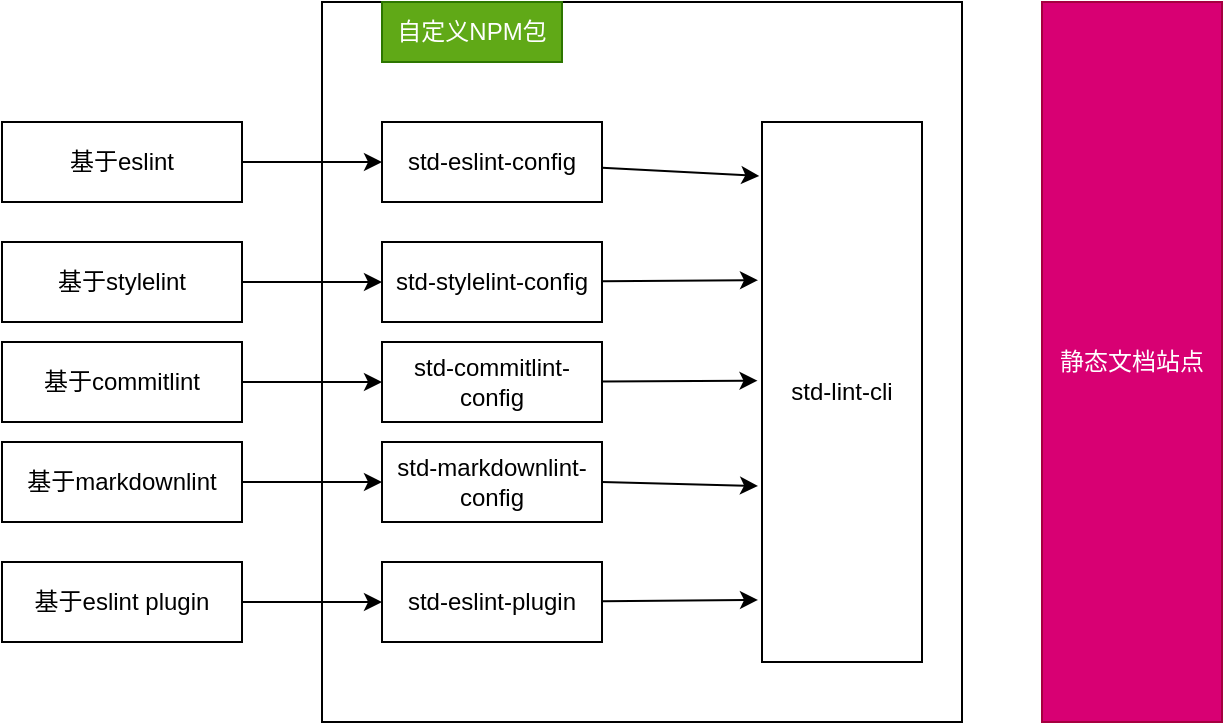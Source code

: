 <mxfile>
    <diagram id="iFBJ0NGCdiZSOqU-hv95" name="Page-1">
        <mxGraphModel dx="943" dy="909" grid="1" gridSize="10" guides="1" tooltips="1" connect="1" arrows="1" fold="1" page="1" pageScale="1" pageWidth="1200" pageHeight="1920" math="0" shadow="0">
            <root>
                <mxCell id="0"/>
                <mxCell id="1" parent="0"/>
                <mxCell id="30" value="" style="rounded=0;whiteSpace=wrap;html=1;" vertex="1" parent="1">
                    <mxGeometry x="220" y="270" width="320" height="360" as="geometry"/>
                </mxCell>
                <mxCell id="4" style="edgeStyle=none;html=1;" edge="1" parent="1" source="3" target="5">
                    <mxGeometry relative="1" as="geometry">
                        <mxPoint x="240" y="360" as="targetPoint"/>
                    </mxGeometry>
                </mxCell>
                <mxCell id="3" value="基于eslint" style="rounded=0;whiteSpace=wrap;html=1;" vertex="1" parent="1">
                    <mxGeometry x="60" y="330" width="120" height="40" as="geometry"/>
                </mxCell>
                <mxCell id="7" value="" style="edgeStyle=none;html=1;entryX=-0.017;entryY=0.1;entryDx=0;entryDy=0;entryPerimeter=0;" edge="1" parent="1" source="5" target="6">
                    <mxGeometry relative="1" as="geometry"/>
                </mxCell>
                <mxCell id="5" value="std-eslint-config" style="rounded=0;whiteSpace=wrap;html=1;" vertex="1" parent="1">
                    <mxGeometry x="250" y="330" width="110" height="40" as="geometry"/>
                </mxCell>
                <mxCell id="6" value="std-lint-cli" style="rounded=0;whiteSpace=wrap;html=1;" vertex="1" parent="1">
                    <mxGeometry x="440" y="330" width="80" height="270" as="geometry"/>
                </mxCell>
                <mxCell id="11" style="edgeStyle=none;html=1;" edge="1" parent="1" source="12" target="13">
                    <mxGeometry relative="1" as="geometry">
                        <mxPoint x="240" y="420" as="targetPoint"/>
                    </mxGeometry>
                </mxCell>
                <mxCell id="12" value="基于stylelint" style="rounded=0;whiteSpace=wrap;html=1;" vertex="1" parent="1">
                    <mxGeometry x="60" y="390" width="120" height="40" as="geometry"/>
                </mxCell>
                <mxCell id="14" style="edgeStyle=none;html=1;entryX=-0.025;entryY=0.293;entryDx=0;entryDy=0;entryPerimeter=0;" edge="1" parent="1" source="13" target="6">
                    <mxGeometry relative="1" as="geometry"/>
                </mxCell>
                <mxCell id="13" value="std-stylelint-config" style="rounded=0;whiteSpace=wrap;html=1;" vertex="1" parent="1">
                    <mxGeometry x="250" y="390" width="110" height="40" as="geometry"/>
                </mxCell>
                <mxCell id="15" style="edgeStyle=none;html=1;" edge="1" parent="1" source="16" target="17">
                    <mxGeometry relative="1" as="geometry">
                        <mxPoint x="240" y="470" as="targetPoint"/>
                    </mxGeometry>
                </mxCell>
                <mxCell id="16" value="基于commitlint" style="rounded=0;whiteSpace=wrap;html=1;" vertex="1" parent="1">
                    <mxGeometry x="60" y="440" width="120" height="40" as="geometry"/>
                </mxCell>
                <mxCell id="18" style="edgeStyle=none;html=1;entryX=-0.028;entryY=0.479;entryDx=0;entryDy=0;entryPerimeter=0;" edge="1" parent="1" source="17" target="6">
                    <mxGeometry relative="1" as="geometry">
                        <mxPoint x="430" y="460" as="targetPoint"/>
                    </mxGeometry>
                </mxCell>
                <mxCell id="17" value="std-commitlint-config" style="rounded=0;whiteSpace=wrap;html=1;" vertex="1" parent="1">
                    <mxGeometry x="250" y="440" width="110" height="40" as="geometry"/>
                </mxCell>
                <mxCell id="19" style="edgeStyle=none;html=1;" edge="1" parent="1" source="20" target="21">
                    <mxGeometry relative="1" as="geometry">
                        <mxPoint x="240" y="520" as="targetPoint"/>
                    </mxGeometry>
                </mxCell>
                <mxCell id="20" value="基于markdownlint" style="rounded=0;whiteSpace=wrap;html=1;" vertex="1" parent="1">
                    <mxGeometry x="60" y="490" width="120" height="40" as="geometry"/>
                </mxCell>
                <mxCell id="22" style="edgeStyle=none;html=1;exitX=1;exitY=0.5;exitDx=0;exitDy=0;entryX=-0.025;entryY=0.674;entryDx=0;entryDy=0;entryPerimeter=0;" edge="1" parent="1" source="21" target="6">
                    <mxGeometry relative="1" as="geometry">
                        <mxPoint x="436" y="512" as="targetPoint"/>
                    </mxGeometry>
                </mxCell>
                <mxCell id="21" value="std-markdownlint-config" style="rounded=0;whiteSpace=wrap;html=1;" vertex="1" parent="1">
                    <mxGeometry x="250" y="490" width="110" height="40" as="geometry"/>
                </mxCell>
                <mxCell id="23" style="edgeStyle=none;html=1;" edge="1" parent="1" source="24" target="25">
                    <mxGeometry relative="1" as="geometry">
                        <mxPoint x="240" y="580" as="targetPoint"/>
                    </mxGeometry>
                </mxCell>
                <mxCell id="24" value="基于eslint plugin" style="rounded=0;whiteSpace=wrap;html=1;" vertex="1" parent="1">
                    <mxGeometry x="60" y="550" width="120" height="40" as="geometry"/>
                </mxCell>
                <mxCell id="26" style="edgeStyle=none;html=1;entryX=-0.025;entryY=0.885;entryDx=0;entryDy=0;entryPerimeter=0;" edge="1" parent="1" source="25" target="6">
                    <mxGeometry relative="1" as="geometry"/>
                </mxCell>
                <mxCell id="25" value="std-eslint-plugin" style="rounded=0;whiteSpace=wrap;html=1;" vertex="1" parent="1">
                    <mxGeometry x="250" y="550" width="110" height="40" as="geometry"/>
                </mxCell>
                <mxCell id="29" value="自定义NPM包" style="text;html=1;strokeColor=#2D7600;fillColor=#60a917;align=center;verticalAlign=middle;whiteSpace=wrap;rounded=0;fontColor=#ffffff;" vertex="1" parent="1">
                    <mxGeometry x="250" y="270" width="90" height="30" as="geometry"/>
                </mxCell>
                <mxCell id="31" value="静态文档站点" style="rounded=0;whiteSpace=wrap;html=1;fillColor=#d80073;fontColor=#ffffff;strokeColor=#A50040;" vertex="1" parent="1">
                    <mxGeometry x="580" y="270" width="90" height="360" as="geometry"/>
                </mxCell>
            </root>
        </mxGraphModel>
    </diagram>
</mxfile>